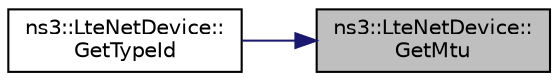 digraph "ns3::LteNetDevice::GetMtu"
{
 // LATEX_PDF_SIZE
  edge [fontname="Helvetica",fontsize="10",labelfontname="Helvetica",labelfontsize="10"];
  node [fontname="Helvetica",fontsize="10",shape=record];
  rankdir="RL";
  Node1 [label="ns3::LteNetDevice::\lGetMtu",height=0.2,width=0.4,color="black", fillcolor="grey75", style="filled", fontcolor="black",tooltip=" "];
  Node1 -> Node2 [dir="back",color="midnightblue",fontsize="10",style="solid",fontname="Helvetica"];
  Node2 [label="ns3::LteNetDevice::\lGetTypeId",height=0.2,width=0.4,color="black", fillcolor="white", style="filled",URL="$classns3_1_1_lte_net_device.html#aaec0cc5555cbb6c66cbdb26a216866a6",tooltip="Get the type ID."];
}
